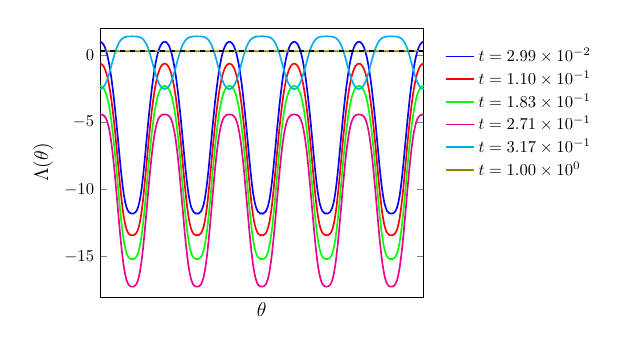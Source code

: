 \begin{tikzpicture}[scale=0.6]

  \begin{axis}[
    xmin = 0,
    xmax = 6.283,
    ymin = -18,
    ymax = 2,
    xtick = \empty,
    ylabel near ticks,
    xlabel = {\large $\theta$},
    ylabel = {\large $\Lambda(\theta)$},
    clip = false,
    legend entries = {$t=2.99 \times 10^{-2}$,
    $t = 1.10 \times 10^{-1}$,
    $t = 1.83 \times 10^{-1}$,
    $t = 2.71 \times 10^{-1}$,
    $t = 3.17 \times 10^{-1}$,
    $t = 1.00 \times 10^{0}$},
    legend cell align=left,
    legend style={draw=none},
    legend style={at={(1.05,0.95)},anchor=north west}
  ]


\addplot[blue,line width=1pt] coordinates{
(0.0e+00,9.733e-01)
(2.454e-02,9.505e-01)
(4.909e-02,8.741e-01)
(7.363e-02,7.434e-01)
(9.818e-02,5.452e-01)
(1.227e-01,2.739e-01)
(1.473e-01,-8.196e-02)
(1.718e-01,-5.259e-01)
(1.964e-01,-1.062e+00)
(2.209e-01,-1.688e+00)
(2.454e-01,-2.401e+00)
(2.7e-01,-3.196e+00)
(2.945e-01,-4.066e+00)
(3.191e-01,-5.005e+00)
(3.436e-01,-5.995e+00)
(3.682e-01,-7.01e+00)
(3.927e-01,-8.011e+00)
(4.172e-01,-8.946e+00)
(4.418e-01,-9.769e+00)
(4.663e-01,-1.044e+01)
(4.909e-01,-1.096e+01)
(5.154e-01,-1.132e+01)
(5.4e-01,-1.156e+01)
(5.645e-01,-1.169e+01)
(5.891e-01,-1.176e+01)
(6.136e-01,-1.18e+01)
(6.381e-01,-1.179e+01)
(6.627e-01,-1.178e+01)
(6.872e-01,-1.17e+01)
(7.118e-01,-1.16e+01)
(7.363e-01,-1.137e+01)
(7.609e-01,-1.105e+01)
(7.854e-01,-1.056e+01)
(8.099e-01,-9.92e+00)
(8.345e-01,-9.119e+00)
(8.59e-01,-8.207e+00)
(8.836e-01,-7.212e+00)
(9.081e-01,-6.198e+00)
(9.327e-01,-5.199e+00)
(9.572e-01,-4.25e+00)
(9.818e-01,-3.364e+00)
(1.006e+00,-2.554e+00)
(1.031e+00,-1.824e+00)
(1.055e+00,-1.18e+00)
(1.08e+00,-6.263e-01)
(1.105e+00,-1.628e-01)
(1.129e+00,2.089e-01)
(1.154e+00,4.98e-01)
(1.178e+00,7.087e-01)
(1.203e+00,8.532e-01)
(1.227e+00,9.392e-01)
(1.252e+00,9.726e-01)
(1.276e+00,9.594e-01)
(1.301e+00,8.93e-01)
(1.325e+00,7.754e-01)
(1.35e+00,5.896e-01)
(1.374e+00,3.355e-01)
(1.399e+00,-4.619e-03)
(1.423e+00,-4.291e-01)
(1.448e+00,-9.479e-01)
(1.473e+00,-1.555e+00)
(1.497e+00,-2.252e+00)
(1.522e+00,-3.031e+00)
(1.546e+00,-3.886e+00)
(1.571e+00,-4.813e+00)
(1.595e+00,-5.793e+00)
(1.62e+00,-6.808e+00)
(1.644e+00,-7.812e+00)
(1.669e+00,-8.769e+00)
(1.694e+00,-9.612e+00)
(1.718e+00,-1.033e+01)
(1.743e+00,-1.087e+01)
(1.767e+00,-1.127e+01)
(1.792e+00,-1.151e+01)
(1.816e+00,-1.168e+01)
(1.841e+00,-1.174e+01)
(1.865e+00,-1.18e+01)
(1.89e+00,-1.178e+01)
(1.914e+00,-1.18e+01)
(1.939e+00,-1.171e+01)
(1.964e+00,-1.163e+01)
(1.988e+00,-1.142e+01)
(2.013e+00,-1.113e+01)
(2.037e+00,-1.066e+01)
(2.062e+00,-1.006e+01)
(2.086e+00,-9.287e+00)
(2.111e+00,-8.399e+00)
(2.135e+00,-7.412e+00)
(2.16e+00,-6.402e+00)
(2.184e+00,-5.394e+00)
(2.209e+00,-4.435e+00)
(2.233e+00,-3.535e+00)
(2.258e+00,-2.709e+00)
(2.283e+00,-1.963e+00)
(2.307e+00,-1.301e+00)
(2.332e+00,-7.302e-01)
(2.356e+00,-2.475e-01)
(2.381e+00,1.407e-01)
(2.405e+00,4.475e-01)
(2.43e+00,6.713e-01)
(2.454e+00,8.301e-01)
(2.479e+00,9.257e-01)
(2.503e+00,9.702e-01)
(2.528e+00,9.659e-01)
(2.553e+00,9.102e-01)
(2.577e+00,8.042e-01)
(2.602e+00,6.316e-01)
(2.626e+00,3.934e-01)
(2.651e+00,6.954e-02)
(2.675e+00,-3.363e-01)
(2.7e+00,-8.374e-01)
(2.724e+00,-1.426e+00)
(2.749e+00,-2.106e+00)
(2.773e+00,-2.868e+00)
(2.798e+00,-3.709e+00)
(2.822e+00,-4.623e+00)
(2.847e+00,-5.593e+00)
(2.872e+00,-6.606e+00)
(2.896e+00,-7.613e+00)
(2.921e+00,-8.587e+00)
(2.945e+00,-9.451e+00)
(2.97e+00,-1.02e+01)
(2.994e+00,-1.077e+01)
(3.019e+00,-1.12e+01)
(3.043e+00,-1.147e+01)
(3.068e+00,-1.166e+01)
(3.092e+00,-1.172e+01)
(3.117e+00,-1.181e+01)
(3.142e+00,-1.177e+01)
(3.166e+00,-1.181e+01)
(3.191e+00,-1.172e+01)
(3.215e+00,-1.166e+01)
(3.24e+00,-1.147e+01)
(3.264e+00,-1.12e+01)
(3.289e+00,-1.077e+01)
(3.313e+00,-1.02e+01)
(3.338e+00,-9.451e+00)
(3.362e+00,-8.587e+00)
(3.387e+00,-7.613e+00)
(3.412e+00,-6.606e+00)
(3.436e+00,-5.593e+00)
(3.461e+00,-4.623e+00)
(3.485e+00,-3.709e+00)
(3.51e+00,-2.868e+00)
(3.534e+00,-2.106e+00)
(3.559e+00,-1.426e+00)
(3.583e+00,-8.374e-01)
(3.608e+00,-3.363e-01)
(3.632e+00,6.954e-02)
(3.657e+00,3.934e-01)
(3.682e+00,6.316e-01)
(3.706e+00,8.042e-01)
(3.731e+00,9.102e-01)
(3.755e+00,9.659e-01)
(3.78e+00,9.702e-01)
(3.804e+00,9.257e-01)
(3.829e+00,8.301e-01)
(3.853e+00,6.713e-01)
(3.878e+00,4.475e-01)
(3.902e+00,1.407e-01)
(3.927e+00,-2.475e-01)
(3.951e+00,-7.302e-01)
(3.976e+00,-1.301e+00)
(4.001e+00,-1.963e+00)
(4.025e+00,-2.709e+00)
(4.05e+00,-3.535e+00)
(4.074e+00,-4.435e+00)
(4.099e+00,-5.394e+00)
(4.123e+00,-6.402e+00)
(4.148e+00,-7.412e+00)
(4.172e+00,-8.399e+00)
(4.197e+00,-9.287e+00)
(4.221e+00,-1.006e+01)
(4.246e+00,-1.066e+01)
(4.271e+00,-1.113e+01)
(4.295e+00,-1.142e+01)
(4.32e+00,-1.163e+01)
(4.344e+00,-1.171e+01)
(4.369e+00,-1.18e+01)
(4.393e+00,-1.178e+01)
(4.418e+00,-1.18e+01)
(4.442e+00,-1.174e+01)
(4.467e+00,-1.168e+01)
(4.492e+00,-1.151e+01)
(4.516e+00,-1.127e+01)
(4.541e+00,-1.087e+01)
(4.565e+00,-1.033e+01)
(4.59e+00,-9.612e+00)
(4.614e+00,-8.769e+00)
(4.639e+00,-7.812e+00)
(4.663e+00,-6.808e+00)
(4.688e+00,-5.793e+00)
(4.712e+00,-4.813e+00)
(4.737e+00,-3.886e+00)
(4.761e+00,-3.031e+00)
(4.786e+00,-2.252e+00)
(4.811e+00,-1.555e+00)
(4.835e+00,-9.479e-01)
(4.86e+00,-4.291e-01)
(4.884e+00,-4.619e-03)
(4.909e+00,3.355e-01)
(4.933e+00,5.896e-01)
(4.958e+00,7.754e-01)
(4.982e+00,8.93e-01)
(5.007e+00,9.594e-01)
(5.032e+00,9.726e-01)
(5.056e+00,9.392e-01)
(5.08e+00,8.532e-01)
(5.105e+00,7.087e-01)
(5.13e+00,4.98e-01)
(5.154e+00,2.089e-01)
(5.179e+00,-1.628e-01)
(5.203e+00,-6.263e-01)
(5.228e+00,-1.18e+00)
(5.252e+00,-1.824e+00)
(5.277e+00,-2.554e+00)
(5.301e+00,-3.364e+00)
(5.326e+00,-4.25e+00)
(5.351e+00,-5.199e+00)
(5.375e+00,-6.198e+00)
(5.4e+00,-7.212e+00)
(5.424e+00,-8.207e+00)
(5.449e+00,-9.119e+00)
(5.473e+00,-9.92e+00)
(5.498e+00,-1.056e+01)
(5.522e+00,-1.105e+01)
(5.547e+00,-1.137e+01)
(5.571e+00,-1.16e+01)
(5.596e+00,-1.17e+01)
(5.62e+00,-1.178e+01)
(5.645e+00,-1.179e+01)
(5.67e+00,-1.18e+01)
(5.694e+00,-1.176e+01)
(5.719e+00,-1.169e+01)
(5.743e+00,-1.156e+01)
(5.768e+00,-1.132e+01)
(5.792e+00,-1.096e+01)
(5.817e+00,-1.044e+01)
(5.841e+00,-9.769e+00)
(5.866e+00,-8.946e+00)
(5.891e+00,-8.011e+00)
(5.915e+00,-7.01e+00)
(5.94e+00,-5.995e+00)
(5.964e+00,-5.005e+00)
(5.989e+00,-4.066e+00)
(6.013e+00,-3.196e+00)
(6.038e+00,-2.401e+00)
(6.062e+00,-1.688e+00)
(6.087e+00,-1.062e+00)
(6.111e+00,-5.259e-01)
(6.136e+00,-8.196e-02)
(6.16e+00,2.739e-01)
(6.185e+00,5.452e-01)
(6.21e+00,7.434e-01)
(6.234e+00,8.741e-01)
(6.259e+00,9.505e-01)
(6.283e+00,9.733e-01)
};

\addplot[red,line width=1pt] coordinates{
(0.0e+00,-6.508e-01)
(2.454e-02,-6.729e-01)
(4.909e-02,-7.466e-01)
(7.363e-02,-8.732e-01)
(9.818e-02,-1.066e+00)
(1.227e-01,-1.332e+00)
(1.473e-01,-1.682e+00)
(1.718e-01,-2.123e+00)
(1.964e-01,-2.661e+00)
(2.209e-01,-3.295e+00)
(2.454e-01,-4.025e+00)
(2.7e-01,-4.845e+00)
(2.945e-01,-5.747e+00)
(3.191e-01,-6.717e+00)
(3.436e-01,-7.733e+00)
(3.682e-01,-8.761e+00)
(3.927e-01,-9.757e+00)
(4.172e-01,-1.067e+01)
(4.418e-01,-1.147e+01)
(4.663e-01,-1.212e+01)
(4.909e-01,-1.261e+01)
(5.154e-01,-1.296e+01)
(5.4e-01,-1.318e+01)
(5.645e-01,-1.331e+01)
(5.891e-01,-1.338e+01)
(6.136e-01,-1.341e+01)
(6.381e-01,-1.34e+01)
(6.627e-01,-1.34e+01)
(6.872e-01,-1.332e+01)
(7.118e-01,-1.322e+01)
(7.363e-01,-1.301e+01)
(7.609e-01,-1.27e+01)
(7.854e-01,-1.223e+01)
(8.099e-01,-1.162e+01)
(8.345e-01,-1.084e+01)
(8.59e-01,-9.95e+00)
(8.836e-01,-8.963e+00)
(9.081e-01,-7.94e+00)
(9.327e-01,-6.917e+00)
(9.572e-01,-5.936e+00)
(9.818e-01,-5.019e+00)
(1.006e+00,-4.182e+00)
(1.031e+00,-3.434e+00)
(1.055e+00,-2.78e+00)
(1.08e+00,-2.224e+00)
(1.105e+00,-1.762e+00)
(1.129e+00,-1.395e+00)
(1.154e+00,-1.112e+00)
(1.178e+00,-9.069e-01)
(1.203e+00,-7.668e-01)
(1.227e+00,-6.838e-01)
(1.252e+00,-6.516e-01)
(1.276e+00,-6.644e-01)
(1.301e+00,-7.282e-01)
(1.325e+00,-8.424e-01)
(1.35e+00,-1.023e+00)
(1.374e+00,-1.271e+00)
(1.399e+00,-1.606e+00)
(1.423e+00,-2.027e+00)
(1.448e+00,-2.546e+00)
(1.473e+00,-3.16e+00)
(1.497e+00,-3.872e+00)
(1.522e+00,-4.674e+00)
(1.546e+00,-5.56e+00)
(1.571e+00,-6.519e+00)
(1.595e+00,-7.527e+00)
(1.62e+00,-8.557e+00)
(1.644e+00,-9.561e+00)
(1.669e+00,-1.05e+01)
(1.694e+00,-1.132e+01)
(1.718e+00,-1.201e+01)
(1.743e+00,-1.252e+01)
(1.767e+00,-1.291e+01)
(1.792e+00,-1.314e+01)
(1.816e+00,-1.33e+01)
(1.841e+00,-1.336e+01)
(1.865e+00,-1.342e+01)
(1.89e+00,-1.339e+01)
(1.914e+00,-1.341e+01)
(1.939e+00,-1.333e+01)
(1.964e+00,-1.325e+01)
(1.988e+00,-1.305e+01)
(2.013e+00,-1.278e+01)
(2.037e+00,-1.233e+01)
(2.062e+00,-1.175e+01)
(2.086e+00,-1.101e+01)
(2.111e+00,-1.014e+01)
(2.135e+00,-9.163e+00)
(2.16e+00,-8.146e+00)
(2.184e+00,-7.119e+00)
(2.209e+00,-6.128e+00)
(2.233e+00,-5.196e+00)
(2.258e+00,-4.342e+00)
(2.283e+00,-3.576e+00)
(2.307e+00,-2.903e+00)
(2.332e+00,-2.328e+00)
(2.356e+00,-1.847e+00)
(2.381e+00,-1.462e+00)
(2.405e+00,-1.162e+00)
(2.43e+00,-9.431e-01)
(2.454e+00,-7.894e-01)
(2.479e+00,-6.967e-01)
(2.503e+00,-6.539e-01)
(2.528e+00,-6.581e-01)
(2.553e+00,-7.116e-01)
(2.577e+00,-8.144e-01)
(2.602e+00,-9.817e-01)
(2.626e+00,-1.215e+00)
(2.651e+00,-1.532e+00)
(2.675e+00,-1.935e+00)
(2.7e+00,-2.435e+00)
(2.724e+00,-3.03e+00)
(2.749e+00,-3.722e+00)
(2.773e+00,-4.506e+00)
(2.798e+00,-5.377e+00)
(2.822e+00,-6.323e+00)
(2.847e+00,-7.322e+00)
(2.872e+00,-8.352e+00)
(2.896e+00,-9.363e+00)
(2.921e+00,-1.032e+01)
(2.945e+00,-1.117e+01)
(2.97e+00,-1.188e+01)
(2.994e+00,-1.243e+01)
(3.019e+00,-1.284e+01)
(3.043e+00,-1.31e+01)
(3.068e+00,-1.328e+01)
(3.092e+00,-1.335e+01)
(3.117e+00,-1.342e+01)
(3.142e+00,-1.339e+01)
(3.166e+00,-1.342e+01)
(3.191e+00,-1.335e+01)
(3.215e+00,-1.328e+01)
(3.24e+00,-1.31e+01)
(3.264e+00,-1.284e+01)
(3.289e+00,-1.243e+01)
(3.313e+00,-1.188e+01)
(3.338e+00,-1.117e+01)
(3.362e+00,-1.032e+01)
(3.387e+00,-9.363e+00)
(3.412e+00,-8.352e+00)
(3.436e+00,-7.322e+00)
(3.461e+00,-6.323e+00)
(3.485e+00,-5.377e+00)
(3.51e+00,-4.506e+00)
(3.534e+00,-3.722e+00)
(3.559e+00,-3.03e+00)
(3.583e+00,-2.435e+00)
(3.608e+00,-1.935e+00)
(3.632e+00,-1.532e+00)
(3.657e+00,-1.215e+00)
(3.682e+00,-9.817e-01)
(3.706e+00,-8.144e-01)
(3.731e+00,-7.116e-01)
(3.755e+00,-6.581e-01)
(3.78e+00,-6.539e-01)
(3.804e+00,-6.967e-01)
(3.829e+00,-7.894e-01)
(3.853e+00,-9.431e-01)
(3.878e+00,-1.162e+00)
(3.902e+00,-1.462e+00)
(3.927e+00,-1.847e+00)
(3.951e+00,-2.328e+00)
(3.976e+00,-2.903e+00)
(4.001e+00,-3.576e+00)
(4.025e+00,-4.342e+00)
(4.05e+00,-5.196e+00)
(4.074e+00,-6.128e+00)
(4.099e+00,-7.119e+00)
(4.123e+00,-8.146e+00)
(4.148e+00,-9.163e+00)
(4.172e+00,-1.014e+01)
(4.197e+00,-1.101e+01)
(4.221e+00,-1.175e+01)
(4.246e+00,-1.233e+01)
(4.271e+00,-1.278e+01)
(4.295e+00,-1.305e+01)
(4.32e+00,-1.325e+01)
(4.344e+00,-1.333e+01)
(4.369e+00,-1.341e+01)
(4.393e+00,-1.339e+01)
(4.418e+00,-1.342e+01)
(4.442e+00,-1.336e+01)
(4.467e+00,-1.33e+01)
(4.492e+00,-1.314e+01)
(4.516e+00,-1.291e+01)
(4.541e+00,-1.252e+01)
(4.565e+00,-1.201e+01)
(4.59e+00,-1.132e+01)
(4.614e+00,-1.05e+01)
(4.639e+00,-9.561e+00)
(4.663e+00,-8.557e+00)
(4.688e+00,-7.527e+00)
(4.712e+00,-6.519e+00)
(4.737e+00,-5.56e+00)
(4.761e+00,-4.674e+00)
(4.786e+00,-3.872e+00)
(4.811e+00,-3.16e+00)
(4.835e+00,-2.546e+00)
(4.86e+00,-2.027e+00)
(4.884e+00,-1.606e+00)
(4.909e+00,-1.271e+00)
(4.933e+00,-1.023e+00)
(4.958e+00,-8.424e-01)
(4.982e+00,-7.282e-01)
(5.007e+00,-6.644e-01)
(5.032e+00,-6.516e-01)
(5.056e+00,-6.838e-01)
(5.08e+00,-7.668e-01)
(5.105e+00,-9.069e-01)
(5.13e+00,-1.112e+00)
(5.154e+00,-1.395e+00)
(5.179e+00,-1.762e+00)
(5.203e+00,-2.224e+00)
(5.228e+00,-2.78e+00)
(5.252e+00,-3.434e+00)
(5.277e+00,-4.182e+00)
(5.301e+00,-5.019e+00)
(5.326e+00,-5.936e+00)
(5.351e+00,-6.917e+00)
(5.375e+00,-7.94e+00)
(5.4e+00,-8.963e+00)
(5.424e+00,-9.95e+00)
(5.449e+00,-1.084e+01)
(5.473e+00,-1.162e+01)
(5.498e+00,-1.223e+01)
(5.522e+00,-1.27e+01)
(5.547e+00,-1.301e+01)
(5.571e+00,-1.322e+01)
(5.596e+00,-1.332e+01)
(5.62e+00,-1.34e+01)
(5.645e+00,-1.34e+01)
(5.67e+00,-1.341e+01)
(5.694e+00,-1.338e+01)
(5.719e+00,-1.331e+01)
(5.743e+00,-1.318e+01)
(5.768e+00,-1.296e+01)
(5.792e+00,-1.261e+01)
(5.817e+00,-1.212e+01)
(5.841e+00,-1.147e+01)
(5.866e+00,-1.067e+01)
(5.891e+00,-9.757e+00)
(5.915e+00,-8.761e+00)
(5.94e+00,-7.733e+00)
(5.964e+00,-6.717e+00)
(5.989e+00,-5.747e+00)
(6.013e+00,-4.845e+00)
(6.038e+00,-4.025e+00)
(6.062e+00,-3.295e+00)
(6.087e+00,-2.661e+00)
(6.111e+00,-2.123e+00)
(6.136e+00,-1.682e+00)
(6.16e+00,-1.332e+00)
(6.185e+00,-1.066e+00)
(6.21e+00,-8.732e-01)
(6.234e+00,-7.466e-01)
(6.259e+00,-6.729e-01)
(6.283e+00,-6.508e-01)
};

\addplot[green,line width=1pt] coordinates{
(0.0e+00,-2.306e+00)
(2.454e-02,-2.325e+00)
(4.909e-02,-2.39e+00)
(7.363e-02,-2.502e+00)
(9.818e-02,-2.677e+00)
(1.227e-01,-2.925e+00)
(1.473e-01,-3.261e+00)
(1.718e-01,-3.696e+00)
(1.964e-01,-4.238e+00)
(2.209e-01,-4.889e+00)
(2.454e-01,-5.647e+00)
(2.7e-01,-6.504e+00)
(2.945e-01,-7.448e+00)
(3.191e-01,-8.458e+00)
(3.436e-01,-9.505e+00)
(3.682e-01,-1.055e+01)
(3.927e-01,-1.155e+01)
(4.172e-01,-1.247e+01)
(4.418e-01,-1.326e+01)
(4.663e-01,-1.39e+01)
(4.909e-01,-1.439e+01)
(5.154e-01,-1.473e+01)
(5.4e-01,-1.496e+01)
(5.645e-01,-1.509e+01)
(5.891e-01,-1.515e+01)
(6.136e-01,-1.518e+01)
(6.381e-01,-1.518e+01)
(6.627e-01,-1.517e+01)
(6.872e-01,-1.51e+01)
(7.118e-01,-1.499e+01)
(7.363e-01,-1.478e+01)
(7.609e-01,-1.447e+01)
(7.854e-01,-1.401e+01)
(8.099e-01,-1.34e+01)
(8.345e-01,-1.263e+01)
(8.59e-01,-1.175e+01)
(8.836e-01,-1.076e+01)
(9.081e-01,-9.716e+00)
(9.327e-01,-8.665e+00)
(9.572e-01,-7.646e+00)
(9.818e-01,-6.686e+00)
(1.006e+00,-5.811e+00)
(1.031e+00,-5.032e+00)
(1.055e+00,-4.359e+00)
(1.08e+00,-3.796e+00)
(1.105e+00,-3.339e+00)
(1.129e+00,-2.985e+00)
(1.154e+00,-2.72e+00)
(1.178e+00,-2.532e+00)
(1.203e+00,-2.408e+00)
(1.227e+00,-2.335e+00)
(1.252e+00,-2.307e+00)
(1.276e+00,-2.318e+00)
(1.301e+00,-2.373e+00)
(1.325e+00,-2.475e+00)
(1.35e+00,-2.637e+00)
(1.374e+00,-2.868e+00)
(1.399e+00,-3.187e+00)
(1.423e+00,-3.6e+00)
(1.448e+00,-4.121e+00)
(1.473e+00,-4.75e+00)
(1.497e+00,-5.487e+00)
(1.522e+00,-6.325e+00)
(1.546e+00,-7.253e+00)
(1.571e+00,-8.252e+00)
(1.595e+00,-9.294e+00)
(1.62e+00,-1.034e+01)
(1.644e+00,-1.136e+01)
(1.669e+00,-1.23e+01)
(1.694e+00,-1.311e+01)
(1.718e+00,-1.379e+01)
(1.743e+00,-1.43e+01)
(1.767e+00,-1.468e+01)
(1.792e+00,-1.492e+01)
(1.816e+00,-1.507e+01)
(1.841e+00,-1.514e+01)
(1.865e+00,-1.519e+01)
(1.89e+00,-1.517e+01)
(1.914e+00,-1.518e+01)
(1.939e+00,-1.511e+01)
(1.964e+00,-1.503e+01)
(1.988e+00,-1.483e+01)
(2.013e+00,-1.455e+01)
(2.037e+00,-1.411e+01)
(2.062e+00,-1.353e+01)
(2.086e+00,-1.28e+01)
(2.111e+00,-1.193e+01)
(2.135e+00,-1.096e+01)
(2.16e+00,-9.927e+00)
(2.184e+00,-8.874e+00)
(2.209e+00,-7.846e+00)
(2.233e+00,-6.872e+00)
(2.258e+00,-5.978e+00)
(2.283e+00,-5.18e+00)
(2.307e+00,-4.485e+00)
(2.332e+00,-3.9e+00)
(2.356e+00,-3.422e+00)
(2.381e+00,-3.049e+00)
(2.405e+00,-2.765e+00)
(2.43e+00,-2.565e+00)
(2.454e+00,-2.428e+00)
(2.479e+00,-2.346e+00)
(2.503e+00,-2.309e+00)
(2.528e+00,-2.312e+00)
(2.553e+00,-2.359e+00)
(2.577e+00,-2.45e+00)
(2.602e+00,-2.6e+00)
(2.626e+00,-2.815e+00)
(2.651e+00,-3.116e+00)
(2.675e+00,-3.509e+00)
(2.7e+00,-4.009e+00)
(2.724e+00,-4.615e+00)
(2.749e+00,-5.332e+00)
(2.773e+00,-6.15e+00)
(2.798e+00,-7.061e+00)
(2.822e+00,-8.048e+00)
(2.847e+00,-9.083e+00)
(2.872e+00,-1.014e+01)
(2.896e+00,-1.116e+01)
(2.921e+00,-1.212e+01)
(2.945e+00,-1.296e+01)
(2.97e+00,-1.366e+01)
(2.994e+00,-1.421e+01)
(3.019e+00,-1.462e+01)
(3.043e+00,-1.487e+01)
(3.068e+00,-1.505e+01)
(3.092e+00,-1.512e+01)
(3.117e+00,-1.519e+01)
(3.142e+00,-1.517e+01)
(3.166e+00,-1.519e+01)
(3.191e+00,-1.512e+01)
(3.215e+00,-1.505e+01)
(3.24e+00,-1.487e+01)
(3.264e+00,-1.462e+01)
(3.289e+00,-1.421e+01)
(3.313e+00,-1.366e+01)
(3.338e+00,-1.296e+01)
(3.362e+00,-1.212e+01)
(3.387e+00,-1.116e+01)
(3.412e+00,-1.014e+01)
(3.436e+00,-9.083e+00)
(3.461e+00,-8.048e+00)
(3.485e+00,-7.061e+00)
(3.51e+00,-6.15e+00)
(3.534e+00,-5.332e+00)
(3.559e+00,-4.615e+00)
(3.583e+00,-4.009e+00)
(3.608e+00,-3.509e+00)
(3.632e+00,-3.116e+00)
(3.657e+00,-2.815e+00)
(3.682e+00,-2.6e+00)
(3.706e+00,-2.45e+00)
(3.731e+00,-2.359e+00)
(3.755e+00,-2.312e+00)
(3.78e+00,-2.309e+00)
(3.804e+00,-2.346e+00)
(3.829e+00,-2.428e+00)
(3.853e+00,-2.565e+00)
(3.878e+00,-2.765e+00)
(3.902e+00,-3.049e+00)
(3.927e+00,-3.422e+00)
(3.951e+00,-3.9e+00)
(3.976e+00,-4.485e+00)
(4.001e+00,-5.18e+00)
(4.025e+00,-5.978e+00)
(4.05e+00,-6.872e+00)
(4.074e+00,-7.846e+00)
(4.099e+00,-8.874e+00)
(4.123e+00,-9.927e+00)
(4.148e+00,-1.096e+01)
(4.172e+00,-1.193e+01)
(4.197e+00,-1.28e+01)
(4.221e+00,-1.353e+01)
(4.246e+00,-1.411e+01)
(4.271e+00,-1.455e+01)
(4.295e+00,-1.483e+01)
(4.32e+00,-1.503e+01)
(4.344e+00,-1.511e+01)
(4.369e+00,-1.518e+01)
(4.393e+00,-1.517e+01)
(4.418e+00,-1.519e+01)
(4.442e+00,-1.514e+01)
(4.467e+00,-1.507e+01)
(4.492e+00,-1.492e+01)
(4.516e+00,-1.468e+01)
(4.541e+00,-1.43e+01)
(4.565e+00,-1.379e+01)
(4.59e+00,-1.311e+01)
(4.614e+00,-1.23e+01)
(4.639e+00,-1.136e+01)
(4.663e+00,-1.034e+01)
(4.688e+00,-9.294e+00)
(4.712e+00,-8.252e+00)
(4.737e+00,-7.253e+00)
(4.761e+00,-6.325e+00)
(4.786e+00,-5.487e+00)
(4.811e+00,-4.75e+00)
(4.835e+00,-4.121e+00)
(4.86e+00,-3.6e+00)
(4.884e+00,-3.187e+00)
(4.909e+00,-2.868e+00)
(4.933e+00,-2.637e+00)
(4.958e+00,-2.475e+00)
(4.982e+00,-2.373e+00)
(5.007e+00,-2.318e+00)
(5.032e+00,-2.307e+00)
(5.056e+00,-2.335e+00)
(5.08e+00,-2.408e+00)
(5.105e+00,-2.532e+00)
(5.13e+00,-2.72e+00)
(5.154e+00,-2.985e+00)
(5.179e+00,-3.339e+00)
(5.203e+00,-3.796e+00)
(5.228e+00,-4.359e+00)
(5.252e+00,-5.032e+00)
(5.277e+00,-5.811e+00)
(5.301e+00,-6.686e+00)
(5.326e+00,-7.646e+00)
(5.351e+00,-8.665e+00)
(5.375e+00,-9.716e+00)
(5.4e+00,-1.076e+01)
(5.424e+00,-1.175e+01)
(5.449e+00,-1.263e+01)
(5.473e+00,-1.34e+01)
(5.498e+00,-1.401e+01)
(5.522e+00,-1.447e+01)
(5.547e+00,-1.478e+01)
(5.571e+00,-1.499e+01)
(5.596e+00,-1.51e+01)
(5.62e+00,-1.517e+01)
(5.645e+00,-1.518e+01)
(5.67e+00,-1.518e+01)
(5.694e+00,-1.515e+01)
(5.719e+00,-1.509e+01)
(5.743e+00,-1.496e+01)
(5.768e+00,-1.473e+01)
(5.792e+00,-1.439e+01)
(5.817e+00,-1.39e+01)
(5.841e+00,-1.326e+01)
(5.866e+00,-1.247e+01)
(5.891e+00,-1.155e+01)
(5.915e+00,-1.055e+01)
(5.94e+00,-9.505e+00)
(5.964e+00,-8.458e+00)
(5.989e+00,-7.448e+00)
(6.013e+00,-6.504e+00)
(6.038e+00,-5.647e+00)
(6.062e+00,-4.889e+00)
(6.087e+00,-4.238e+00)
(6.111e+00,-3.696e+00)
(6.136e+00,-3.261e+00)
(6.16e+00,-2.925e+00)
(6.185e+00,-2.677e+00)
(6.21e+00,-2.502e+00)
(6.234e+00,-2.39e+00)
(6.259e+00,-2.325e+00)
(6.283e+00,-2.306e+00)
};

\addplot[magenta,line width=1pt] coordinates{
(0.0e+00,-4.425e+00)
(2.454e-02,-4.432e+00)
(4.909e-02,-4.458e+00)
(7.363e-02,-4.509e+00)
(9.818e-02,-4.604e+00)
(1.227e-01,-4.763e+00)
(1.473e-01,-5.014e+00)
(1.718e-01,-5.378e+00)
(1.964e-01,-5.873e+00)
(2.209e-01,-6.504e+00)
(2.454e-01,-7.264e+00)
(2.7e-01,-8.14e+00)
(2.945e-01,-9.113e+00)
(3.191e-01,-1.016e+01)
(3.436e-01,-1.124e+01)
(3.682e-01,-1.231e+01)
(3.927e-01,-1.335e+01)
(4.172e-01,-1.429e+01)
(4.418e-01,-1.512e+01)
(4.663e-01,-1.581e+01)
(4.909e-01,-1.634e+01)
(5.154e-01,-1.672e+01)
(5.4e-01,-1.697e+01)
(5.645e-01,-1.712e+01)
(5.891e-01,-1.72e+01)
(6.136e-01,-1.723e+01)
(6.381e-01,-1.723e+01)
(6.627e-01,-1.721e+01)
(6.872e-01,-1.714e+01)
(7.118e-01,-1.701e+01)
(7.363e-01,-1.678e+01)
(7.609e-01,-1.643e+01)
(7.854e-01,-1.592e+01)
(8.099e-01,-1.527e+01)
(8.345e-01,-1.447e+01)
(8.59e-01,-1.354e+01)
(8.836e-01,-1.252e+01)
(9.081e-01,-1.145e+01)
(9.327e-01,-1.037e+01)
(9.572e-01,-9.317e+00)
(9.818e-01,-8.328e+00)
(1.006e+00,-7.43e+00)
(1.031e+00,-6.646e+00)
(1.055e+00,-5.988e+00)
(1.08e+00,-5.466e+00)
(1.105e+00,-5.076e+00)
(1.129e+00,-4.806e+00)
(1.154e+00,-4.63e+00)
(1.178e+00,-4.524e+00)
(1.203e+00,-4.465e+00)
(1.227e+00,-4.436e+00)
(1.252e+00,-4.426e+00)
(1.276e+00,-4.429e+00)
(1.301e+00,-4.451e+00)
(1.325e+00,-4.496e+00)
(1.35e+00,-4.581e+00)
(1.374e+00,-4.725e+00)
(1.399e+00,-4.955e+00)
(1.423e+00,-5.295e+00)
(1.448e+00,-5.763e+00)
(1.473e+00,-6.367e+00)
(1.497e+00,-7.102e+00)
(1.522e+00,-7.956e+00)
(1.546e+00,-8.912e+00)
(1.571e+00,-9.944e+00)
(1.595e+00,-1.102e+01)
(1.62e+00,-1.21e+01)
(1.644e+00,-1.314e+01)
(1.669e+00,-1.411e+01)
(1.694e+00,-1.496e+01)
(1.718e+00,-1.568e+01)
(1.743e+00,-1.624e+01)
(1.767e+00,-1.666e+01)
(1.792e+00,-1.693e+01)
(1.816e+00,-1.71e+01)
(1.841e+00,-1.718e+01)
(1.865e+00,-1.723e+01)
(1.89e+00,-1.723e+01)
(1.914e+00,-1.722e+01)
(1.939e+00,-1.715e+01)
(1.964e+00,-1.705e+01)
(1.988e+00,-1.683e+01)
(2.013e+00,-1.651e+01)
(2.037e+00,-1.604e+01)
(2.062e+00,-1.541e+01)
(2.086e+00,-1.464e+01)
(2.111e+00,-1.374e+01)
(2.135e+00,-1.273e+01)
(2.16e+00,-1.167e+01)
(2.184e+00,-1.059e+01)
(2.209e+00,-9.524e+00)
(2.233e+00,-8.519e+00)
(2.258e+00,-7.601e+00)
(2.283e+00,-6.793e+00)
(2.307e+00,-6.109e+00)
(2.332e+00,-5.56e+00)
(2.356e+00,-5.144e+00)
(2.381e+00,-4.852e+00)
(2.405e+00,-4.658e+00)
(2.43e+00,-4.542e+00)
(2.454e+00,-4.474e+00)
(2.479e+00,-4.44e+00)
(2.503e+00,-4.426e+00)
(2.528e+00,-4.427e+00)
(2.553e+00,-4.445e+00)
(2.577e+00,-4.484e+00)
(2.602e+00,-4.56e+00)
(2.626e+00,-4.69e+00)
(2.651e+00,-4.902e+00)
(2.675e+00,-5.217e+00)
(2.7e+00,-5.659e+00)
(2.724e+00,-6.235e+00)
(2.749e+00,-6.945e+00)
(2.773e+00,-7.777e+00)
(2.798e+00,-8.714e+00)
(2.822e+00,-9.733e+00)
(2.847e+00,-1.08e+01)
(2.872e+00,-1.189e+01)
(2.896e+00,-1.294e+01)
(2.921e+00,-1.393e+01)
(2.945e+00,-1.48e+01)
(2.97e+00,-1.555e+01)
(2.994e+00,-1.614e+01)
(3.019e+00,-1.659e+01)
(3.043e+00,-1.688e+01)
(3.068e+00,-1.708e+01)
(3.092e+00,-1.717e+01)
(3.117e+00,-1.723e+01)
(3.142e+00,-1.722e+01)
(3.166e+00,-1.723e+01)
(3.191e+00,-1.717e+01)
(3.215e+00,-1.708e+01)
(3.24e+00,-1.688e+01)
(3.264e+00,-1.659e+01)
(3.289e+00,-1.614e+01)
(3.313e+00,-1.555e+01)
(3.338e+00,-1.48e+01)
(3.362e+00,-1.393e+01)
(3.387e+00,-1.294e+01)
(3.412e+00,-1.189e+01)
(3.436e+00,-1.08e+01)
(3.461e+00,-9.733e+00)
(3.485e+00,-8.714e+00)
(3.51e+00,-7.777e+00)
(3.534e+00,-6.945e+00)
(3.559e+00,-6.235e+00)
(3.583e+00,-5.659e+00)
(3.608e+00,-5.217e+00)
(3.632e+00,-4.902e+00)
(3.657e+00,-4.69e+00)
(3.682e+00,-4.56e+00)
(3.706e+00,-4.484e+00)
(3.731e+00,-4.445e+00)
(3.755e+00,-4.427e+00)
(3.78e+00,-4.426e+00)
(3.804e+00,-4.44e+00)
(3.829e+00,-4.474e+00)
(3.853e+00,-4.542e+00)
(3.878e+00,-4.658e+00)
(3.902e+00,-4.852e+00)
(3.927e+00,-5.144e+00)
(3.951e+00,-5.56e+00)
(3.976e+00,-6.109e+00)
(4.001e+00,-6.793e+00)
(4.025e+00,-7.601e+00)
(4.05e+00,-8.519e+00)
(4.074e+00,-9.524e+00)
(4.099e+00,-1.059e+01)
(4.123e+00,-1.167e+01)
(4.148e+00,-1.273e+01)
(4.172e+00,-1.374e+01)
(4.197e+00,-1.464e+01)
(4.221e+00,-1.541e+01)
(4.246e+00,-1.604e+01)
(4.271e+00,-1.651e+01)
(4.295e+00,-1.683e+01)
(4.32e+00,-1.705e+01)
(4.344e+00,-1.715e+01)
(4.369e+00,-1.722e+01)
(4.393e+00,-1.723e+01)
(4.418e+00,-1.723e+01)
(4.442e+00,-1.718e+01)
(4.467e+00,-1.71e+01)
(4.492e+00,-1.693e+01)
(4.516e+00,-1.666e+01)
(4.541e+00,-1.624e+01)
(4.565e+00,-1.568e+01)
(4.59e+00,-1.496e+01)
(4.614e+00,-1.411e+01)
(4.639e+00,-1.314e+01)
(4.663e+00,-1.21e+01)
(4.688e+00,-1.102e+01)
(4.712e+00,-9.944e+00)
(4.737e+00,-8.912e+00)
(4.761e+00,-7.956e+00)
(4.786e+00,-7.102e+00)
(4.811e+00,-6.367e+00)
(4.835e+00,-5.763e+00)
(4.86e+00,-5.295e+00)
(4.884e+00,-4.955e+00)
(4.909e+00,-4.725e+00)
(4.933e+00,-4.581e+00)
(4.958e+00,-4.496e+00)
(4.982e+00,-4.451e+00)
(5.007e+00,-4.429e+00)
(5.032e+00,-4.426e+00)
(5.056e+00,-4.436e+00)
(5.08e+00,-4.465e+00)
(5.105e+00,-4.524e+00)
(5.13e+00,-4.63e+00)
(5.154e+00,-4.806e+00)
(5.179e+00,-5.076e+00)
(5.203e+00,-5.466e+00)
(5.228e+00,-5.988e+00)
(5.252e+00,-6.646e+00)
(5.277e+00,-7.43e+00)
(5.301e+00,-8.328e+00)
(5.326e+00,-9.317e+00)
(5.351e+00,-1.037e+01)
(5.375e+00,-1.145e+01)
(5.4e+00,-1.252e+01)
(5.424e+00,-1.354e+01)
(5.449e+00,-1.447e+01)
(5.473e+00,-1.527e+01)
(5.498e+00,-1.592e+01)
(5.522e+00,-1.643e+01)
(5.547e+00,-1.678e+01)
(5.571e+00,-1.701e+01)
(5.596e+00,-1.714e+01)
(5.62e+00,-1.721e+01)
(5.645e+00,-1.723e+01)
(5.67e+00,-1.723e+01)
(5.694e+00,-1.72e+01)
(5.719e+00,-1.712e+01)
(5.743e+00,-1.697e+01)
(5.768e+00,-1.672e+01)
(5.792e+00,-1.634e+01)
(5.817e+00,-1.581e+01)
(5.841e+00,-1.512e+01)
(5.866e+00,-1.429e+01)
(5.891e+00,-1.335e+01)
(5.915e+00,-1.231e+01)
(5.94e+00,-1.124e+01)
(5.964e+00,-1.016e+01)
(5.989e+00,-9.113e+00)
(6.013e+00,-8.14e+00)
(6.038e+00,-7.264e+00)
(6.062e+00,-6.504e+00)
(6.087e+00,-5.873e+00)
(6.111e+00,-5.378e+00)
(6.136e+00,-5.014e+00)
(6.16e+00,-4.763e+00)
(6.185e+00,-4.604e+00)
(6.21e+00,-4.509e+00)
(6.234e+00,-4.458e+00)
(6.259e+00,-4.432e+00)
(6.283e+00,-4.425e+00)
};

\addplot[cyan,line width=1pt] coordinates{
(0.0e+00,-2.535e+00)
(2.454e-02,-2.517e+00)
(4.909e-02,-2.461e+00)
(7.363e-02,-2.362e+00)
(9.818e-02,-2.218e+00)
(1.227e-01,-2.025e+00)
(1.473e-01,-1.783e+00)
(1.718e-01,-1.495e+00)
(1.964e-01,-1.171e+00)
(2.209e-01,-8.243e-01)
(2.454e-01,-4.714e-01)
(2.7e-01,-1.291e-01)
(2.945e-01,1.871e-01)
(3.191e-01,4.663e-01)
(3.436e-01,7.019e-01)
(3.682e-01,8.927e-01)
(3.927e-01,1.041e+00)
(4.172e-01,1.153e+00)
(4.418e-01,1.233e+00)
(4.663e-01,1.29e+00)
(4.909e-01,1.328e+00)
(5.154e-01,1.352e+00)
(5.4e-01,1.367e+00)
(5.645e-01,1.376e+00)
(5.891e-01,1.379e+00)
(6.136e-01,1.382e+00)
(6.381e-01,1.381e+00)
(6.627e-01,1.38e+00)
(6.872e-01,1.376e+00)
(7.118e-01,1.369e+00)
(7.363e-01,1.356e+00)
(7.609e-01,1.334e+00)
(7.854e-01,1.299e+00)
(8.099e-01,1.246e+00)
(8.345e-01,1.171e+00)
(8.59e-01,1.066e+00)
(8.836e-01,9.256e-01)
(9.081e-01,7.436e-01)
(9.327e-01,5.17e-01)
(9.572e-01,2.463e-01)
(9.818e-01,-6.336e-02)
(1.006e+00,-4.015e-01)
(1.031e+00,-7.537e-01)
(1.055e+00,-1.103e+00)
(1.08e+00,-1.433e+00)
(1.105e+00,-1.729e+00)
(1.129e+00,-1.981e+00)
(1.154e+00,-2.184e+00)
(1.178e+00,-2.337e+00)
(1.203e+00,-2.444e+00)
(1.227e+00,-2.509e+00)
(1.252e+00,-2.535e+00)
(1.276e+00,-2.523e+00)
(1.301e+00,-2.475e+00)
(1.325e+00,-2.385e+00)
(1.35e+00,-2.251e+00)
(1.374e+00,-2.068e+00)
(1.399e+00,-1.835e+00)
(1.423e+00,-1.556e+00)
(1.448e+00,-1.238e+00)
(1.473e+00,-8.946e-01)
(1.497e+00,-5.417e-01)
(1.522e+00,-1.959e-01)
(1.546e+00,1.265e-01)
(1.571e+00,4.139e-01)
(1.595e+00,6.583e-01)
(1.62e+00,8.581e-01)
(1.644e+00,1.015e+00)
(1.669e+00,1.133e+00)
(1.694e+00,1.219e+00)
(1.718e+00,1.28e+00)
(1.743e+00,1.321e+00)
(1.767e+00,1.348e+00)
(1.792e+00,1.365e+00)
(1.816e+00,1.375e+00)
(1.841e+00,1.379e+00)
(1.865e+00,1.382e+00)
(1.89e+00,1.381e+00)
(1.914e+00,1.381e+00)
(1.939e+00,1.377e+00)
(1.964e+00,1.371e+00)
(1.988e+00,1.359e+00)
(2.013e+00,1.339e+00)
(2.037e+00,1.307e+00)
(2.062e+00,1.259e+00)
(2.086e+00,1.188e+00)
(2.111e+00,1.09e+00)
(2.135e+00,9.569e-01)
(2.16e+00,7.836e-01)
(2.184e+00,5.659e-01)
(2.209e+00,3.038e-01)
(2.233e+00,1.199e-03)
(2.258e+00,-3.322e-01)
(2.283e+00,-6.829e-01)
(2.307e+00,-1.034e+00)
(2.332e+00,-1.369e+00)
(2.356e+00,-1.673e+00)
(2.381e+00,-1.934e+00)
(2.405e+00,-2.147e+00)
(2.43e+00,-2.31e+00)
(2.454e+00,-2.426e+00)
(2.479e+00,-2.499e+00)
(2.503e+00,-2.532e+00)
(2.528e+00,-2.529e+00)
(2.553e+00,-2.488e+00)
(2.577e+00,-2.407e+00)
(2.602e+00,-2.282e+00)
(2.626e+00,-2.108e+00)
(2.651e+00,-1.886e+00)
(2.675e+00,-1.615e+00)
(2.7e+00,-1.304e+00)
(2.724e+00,-9.646e-01)
(2.749e+00,-6.122e-01)
(2.773e+00,-2.636e-01)
(2.798e+00,6.453e-02)
(2.822e+00,3.597e-01)
(2.847e+00,6.13e-01)
(2.872e+00,8.218e-01)
(2.896e+00,9.865e-01)
(2.921e+00,1.112e+00)
(2.945e+00,1.204e+00)
(2.97e+00,1.27e+00)
(2.994e+00,1.314e+00)
(3.019e+00,1.344e+00)
(3.043e+00,1.362e+00)
(3.068e+00,1.373e+00)
(3.092e+00,1.378e+00)
(3.117e+00,1.382e+00)
(3.142e+00,1.381e+00)
(3.166e+00,1.382e+00)
(3.191e+00,1.378e+00)
(3.215e+00,1.373e+00)
(3.24e+00,1.362e+00)
(3.264e+00,1.344e+00)
(3.289e+00,1.314e+00)
(3.313e+00,1.27e+00)
(3.338e+00,1.204e+00)
(3.362e+00,1.112e+00)
(3.387e+00,9.865e-01)
(3.412e+00,8.218e-01)
(3.436e+00,6.13e-01)
(3.461e+00,3.597e-01)
(3.485e+00,6.453e-02)
(3.51e+00,-2.636e-01)
(3.534e+00,-6.122e-01)
(3.559e+00,-9.646e-01)
(3.583e+00,-1.304e+00)
(3.608e+00,-1.615e+00)
(3.632e+00,-1.886e+00)
(3.657e+00,-2.108e+00)
(3.682e+00,-2.282e+00)
(3.706e+00,-2.407e+00)
(3.731e+00,-2.488e+00)
(3.755e+00,-2.529e+00)
(3.78e+00,-2.532e+00)
(3.804e+00,-2.499e+00)
(3.829e+00,-2.426e+00)
(3.853e+00,-2.31e+00)
(3.878e+00,-2.147e+00)
(3.902e+00,-1.934e+00)
(3.927e+00,-1.673e+00)
(3.951e+00,-1.369e+00)
(3.976e+00,-1.034e+00)
(4.001e+00,-6.829e-01)
(4.025e+00,-3.322e-01)
(4.05e+00,1.199e-03)
(4.074e+00,3.038e-01)
(4.099e+00,5.659e-01)
(4.123e+00,7.836e-01)
(4.148e+00,9.569e-01)
(4.172e+00,1.09e+00)
(4.197e+00,1.188e+00)
(4.221e+00,1.259e+00)
(4.246e+00,1.307e+00)
(4.271e+00,1.339e+00)
(4.295e+00,1.359e+00)
(4.32e+00,1.371e+00)
(4.344e+00,1.377e+00)
(4.369e+00,1.381e+00)
(4.393e+00,1.381e+00)
(4.418e+00,1.382e+00)
(4.442e+00,1.379e+00)
(4.467e+00,1.375e+00)
(4.492e+00,1.365e+00)
(4.516e+00,1.348e+00)
(4.541e+00,1.321e+00)
(4.565e+00,1.28e+00)
(4.59e+00,1.219e+00)
(4.614e+00,1.133e+00)
(4.639e+00,1.015e+00)
(4.663e+00,8.581e-01)
(4.688e+00,6.583e-01)
(4.712e+00,4.139e-01)
(4.737e+00,1.265e-01)
(4.761e+00,-1.959e-01)
(4.786e+00,-5.417e-01)
(4.811e+00,-8.946e-01)
(4.835e+00,-1.238e+00)
(4.86e+00,-1.556e+00)
(4.884e+00,-1.835e+00)
(4.909e+00,-2.068e+00)
(4.933e+00,-2.251e+00)
(4.958e+00,-2.385e+00)
(4.982e+00,-2.475e+00)
(5.007e+00,-2.523e+00)
(5.032e+00,-2.535e+00)
(5.056e+00,-2.509e+00)
(5.08e+00,-2.444e+00)
(5.105e+00,-2.337e+00)
(5.13e+00,-2.184e+00)
(5.154e+00,-1.981e+00)
(5.179e+00,-1.729e+00)
(5.203e+00,-1.433e+00)
(5.228e+00,-1.103e+00)
(5.252e+00,-7.537e-01)
(5.277e+00,-4.015e-01)
(5.301e+00,-6.336e-02)
(5.326e+00,2.463e-01)
(5.351e+00,5.17e-01)
(5.375e+00,7.436e-01)
(5.4e+00,9.256e-01)
(5.424e+00,1.066e+00)
(5.449e+00,1.171e+00)
(5.473e+00,1.246e+00)
(5.498e+00,1.299e+00)
(5.522e+00,1.334e+00)
(5.547e+00,1.356e+00)
(5.571e+00,1.369e+00)
(5.596e+00,1.376e+00)
(5.62e+00,1.38e+00)
(5.645e+00,1.381e+00)
(5.67e+00,1.382e+00)
(5.694e+00,1.379e+00)
(5.719e+00,1.376e+00)
(5.743e+00,1.367e+00)
(5.768e+00,1.352e+00)
(5.792e+00,1.328e+00)
(5.817e+00,1.29e+00)
(5.841e+00,1.233e+00)
(5.866e+00,1.153e+00)
(5.891e+00,1.041e+00)
(5.915e+00,8.927e-01)
(5.94e+00,7.019e-01)
(5.964e+00,4.663e-01)
(5.989e+00,1.871e-01)
(6.013e+00,-1.291e-01)
(6.038e+00,-4.714e-01)
(6.062e+00,-8.243e-01)
(6.087e+00,-1.171e+00)
(6.111e+00,-1.495e+00)
(6.136e+00,-1.783e+00)
(6.16e+00,-2.025e+00)
(6.185e+00,-2.218e+00)
(6.21e+00,-2.362e+00)
(6.234e+00,-2.461e+00)
(6.259e+00,-2.517e+00)
(6.283e+00,-2.535e+00)
};

\addplot[olive,line width=1pt] coordinates{
(0.0e+00,2.695e-01)
(2.454e-02,2.696e-01)
(4.909e-02,2.695e-01)
(7.363e-02,2.696e-01)
(9.818e-02,2.695e-01)
(1.227e-01,2.696e-01)
(1.473e-01,2.695e-01)
(1.718e-01,2.696e-01)
(1.964e-01,2.695e-01)
(2.209e-01,2.696e-01)
(2.454e-01,2.695e-01)
(2.7e-01,2.696e-01)
(2.945e-01,2.695e-01)
(3.191e-01,2.696e-01)
(3.436e-01,2.695e-01)
(3.682e-01,2.696e-01)
(3.927e-01,2.695e-01)
(4.172e-01,2.696e-01)
(4.418e-01,2.695e-01)
(4.663e-01,2.697e-01)
(4.909e-01,2.694e-01)
(5.154e-01,2.697e-01)
(5.4e-01,2.693e-01)
(5.645e-01,2.699e-01)
(5.891e-01,2.691e-01)
(6.136e-01,2.701e-01)
(6.381e-01,2.691e-01)
(6.627e-01,2.699e-01)
(6.872e-01,2.694e-01)
(7.118e-01,2.696e-01)
(7.363e-01,2.695e-01)
(7.609e-01,2.696e-01)
(7.854e-01,2.696e-01)
(8.099e-01,2.696e-01)
(8.345e-01,2.696e-01)
(8.59e-01,2.696e-01)
(8.836e-01,2.696e-01)
(9.081e-01,2.695e-01)
(9.327e-01,2.696e-01)
(9.572e-01,2.695e-01)
(9.818e-01,2.696e-01)
(1.006e+00,2.695e-01)
(1.031e+00,2.696e-01)
(1.055e+00,2.695e-01)
(1.08e+00,2.696e-01)
(1.105e+00,2.695e-01)
(1.129e+00,2.696e-01)
(1.154e+00,2.695e-01)
(1.178e+00,2.696e-01)
(1.203e+00,2.695e-01)
(1.227e+00,2.696e-01)
(1.252e+00,2.695e-01)
(1.276e+00,2.696e-01)
(1.301e+00,2.695e-01)
(1.325e+00,2.696e-01)
(1.35e+00,2.695e-01)
(1.374e+00,2.696e-01)
(1.399e+00,2.695e-01)
(1.423e+00,2.696e-01)
(1.448e+00,2.695e-01)
(1.473e+00,2.696e-01)
(1.497e+00,2.695e-01)
(1.522e+00,2.696e-01)
(1.546e+00,2.695e-01)
(1.571e+00,2.696e-01)
(1.595e+00,2.695e-01)
(1.62e+00,2.696e-01)
(1.644e+00,2.695e-01)
(1.669e+00,2.697e-01)
(1.694e+00,2.695e-01)
(1.718e+00,2.697e-01)
(1.743e+00,2.694e-01)
(1.767e+00,2.699e-01)
(1.792e+00,2.692e-01)
(1.816e+00,2.702e-01)
(1.841e+00,2.686e-01)
(1.865e+00,2.709e-01)
(1.89e+00,2.682e-01)
(1.914e+00,2.706e-01)
(1.939e+00,2.689e-01)
(1.964e+00,2.7e-01)
(1.988e+00,2.693e-01)
(2.013e+00,2.697e-01)
(2.037e+00,2.695e-01)
(2.062e+00,2.696e-01)
(2.086e+00,2.695e-01)
(2.111e+00,2.696e-01)
(2.135e+00,2.695e-01)
(2.16e+00,2.696e-01)
(2.184e+00,2.696e-01)
(2.209e+00,2.696e-01)
(2.233e+00,2.696e-01)
(2.258e+00,2.696e-01)
(2.283e+00,2.696e-01)
(2.307e+00,2.696e-01)
(2.332e+00,2.696e-01)
(2.356e+00,2.696e-01)
(2.381e+00,2.696e-01)
(2.405e+00,2.695e-01)
(2.43e+00,2.696e-01)
(2.454e+00,2.695e-01)
(2.479e+00,2.696e-01)
(2.503e+00,2.695e-01)
(2.528e+00,2.696e-01)
(2.553e+00,2.696e-01)
(2.577e+00,2.696e-01)
(2.602e+00,2.696e-01)
(2.626e+00,2.696e-01)
(2.651e+00,2.696e-01)
(2.675e+00,2.696e-01)
(2.7e+00,2.696e-01)
(2.724e+00,2.696e-01)
(2.749e+00,2.696e-01)
(2.773e+00,2.696e-01)
(2.798e+00,2.695e-01)
(2.822e+00,2.696e-01)
(2.847e+00,2.695e-01)
(2.872e+00,2.696e-01)
(2.896e+00,2.695e-01)
(2.921e+00,2.696e-01)
(2.945e+00,2.695e-01)
(2.97e+00,2.697e-01)
(2.994e+00,2.694e-01)
(3.019e+00,2.698e-01)
(3.043e+00,2.692e-01)
(3.068e+00,2.702e-01)
(3.092e+00,2.686e-01)
(3.117e+00,2.711e-01)
(3.142e+00,2.678e-01)
(3.166e+00,2.711e-01)
(3.191e+00,2.686e-01)
(3.215e+00,2.702e-01)
(3.24e+00,2.692e-01)
(3.264e+00,2.698e-01)
(3.289e+00,2.694e-01)
(3.313e+00,2.697e-01)
(3.338e+00,2.695e-01)
(3.362e+00,2.696e-01)
(3.387e+00,2.695e-01)
(3.412e+00,2.696e-01)
(3.436e+00,2.695e-01)
(3.461e+00,2.696e-01)
(3.485e+00,2.695e-01)
(3.51e+00,2.696e-01)
(3.534e+00,2.696e-01)
(3.559e+00,2.696e-01)
(3.583e+00,2.696e-01)
(3.608e+00,2.696e-01)
(3.632e+00,2.696e-01)
(3.657e+00,2.696e-01)
(3.682e+00,2.696e-01)
(3.706e+00,2.696e-01)
(3.731e+00,2.696e-01)
(3.755e+00,2.696e-01)
(3.78e+00,2.695e-01)
(3.804e+00,2.696e-01)
(3.829e+00,2.695e-01)
(3.853e+00,2.696e-01)
(3.878e+00,2.695e-01)
(3.902e+00,2.696e-01)
(3.927e+00,2.696e-01)
(3.951e+00,2.696e-01)
(3.976e+00,2.696e-01)
(4.001e+00,2.696e-01)
(4.025e+00,2.696e-01)
(4.05e+00,2.696e-01)
(4.074e+00,2.696e-01)
(4.099e+00,2.696e-01)
(4.123e+00,2.696e-01)
(4.148e+00,2.695e-01)
(4.172e+00,2.696e-01)
(4.197e+00,2.695e-01)
(4.221e+00,2.696e-01)
(4.246e+00,2.695e-01)
(4.271e+00,2.697e-01)
(4.295e+00,2.693e-01)
(4.32e+00,2.7e-01)
(4.344e+00,2.689e-01)
(4.369e+00,2.706e-01)
(4.393e+00,2.682e-01)
(4.418e+00,2.709e-01)
(4.442e+00,2.686e-01)
(4.467e+00,2.702e-01)
(4.492e+00,2.692e-01)
(4.516e+00,2.699e-01)
(4.541e+00,2.694e-01)
(4.565e+00,2.697e-01)
(4.59e+00,2.695e-01)
(4.614e+00,2.697e-01)
(4.639e+00,2.695e-01)
(4.663e+00,2.696e-01)
(4.688e+00,2.695e-01)
(4.712e+00,2.696e-01)
(4.737e+00,2.695e-01)
(4.761e+00,2.696e-01)
(4.786e+00,2.695e-01)
(4.811e+00,2.696e-01)
(4.835e+00,2.695e-01)
(4.86e+00,2.696e-01)
(4.884e+00,2.695e-01)
(4.909e+00,2.696e-01)
(4.933e+00,2.695e-01)
(4.958e+00,2.696e-01)
(4.982e+00,2.695e-01)
(5.007e+00,2.696e-01)
(5.032e+00,2.695e-01)
(5.056e+00,2.696e-01)
(5.08e+00,2.695e-01)
(5.105e+00,2.696e-01)
(5.13e+00,2.695e-01)
(5.154e+00,2.696e-01)
(5.179e+00,2.695e-01)
(5.203e+00,2.696e-01)
(5.228e+00,2.695e-01)
(5.252e+00,2.696e-01)
(5.277e+00,2.695e-01)
(5.301e+00,2.696e-01)
(5.326e+00,2.695e-01)
(5.351e+00,2.696e-01)
(5.375e+00,2.695e-01)
(5.4e+00,2.696e-01)
(5.424e+00,2.696e-01)
(5.449e+00,2.696e-01)
(5.473e+00,2.696e-01)
(5.498e+00,2.696e-01)
(5.522e+00,2.696e-01)
(5.547e+00,2.695e-01)
(5.571e+00,2.696e-01)
(5.596e+00,2.694e-01)
(5.62e+00,2.699e-01)
(5.645e+00,2.691e-01)
(5.67e+00,2.701e-01)
(5.694e+00,2.691e-01)
(5.719e+00,2.699e-01)
(5.743e+00,2.693e-01)
(5.768e+00,2.697e-01)
(5.792e+00,2.694e-01)
(5.817e+00,2.697e-01)
(5.841e+00,2.695e-01)
(5.866e+00,2.696e-01)
(5.891e+00,2.695e-01)
(5.915e+00,2.696e-01)
(5.94e+00,2.695e-01)
(5.964e+00,2.696e-01)
(5.989e+00,2.695e-01)
(6.013e+00,2.696e-01)
(6.038e+00,2.695e-01)
(6.062e+00,2.696e-01)
(6.087e+00,2.695e-01)
(6.111e+00,2.696e-01)
(6.136e+00,2.695e-01)
(6.16e+00,2.696e-01)
(6.185e+00,2.695e-01)
(6.21e+00,2.696e-01)
(6.234e+00,2.695e-01)
(6.259e+00,2.696e-01)
(6.283e+00,2.695e-01)
};

\addplot[black,dashed,line width=1pt] coordinates{
  (0,2.7e-1)
  (6.283,2.7e-1)
};

%\node at (axis cs:0,2) [anchor=south east] {(b)};

\end{axis}


\end{tikzpicture}
